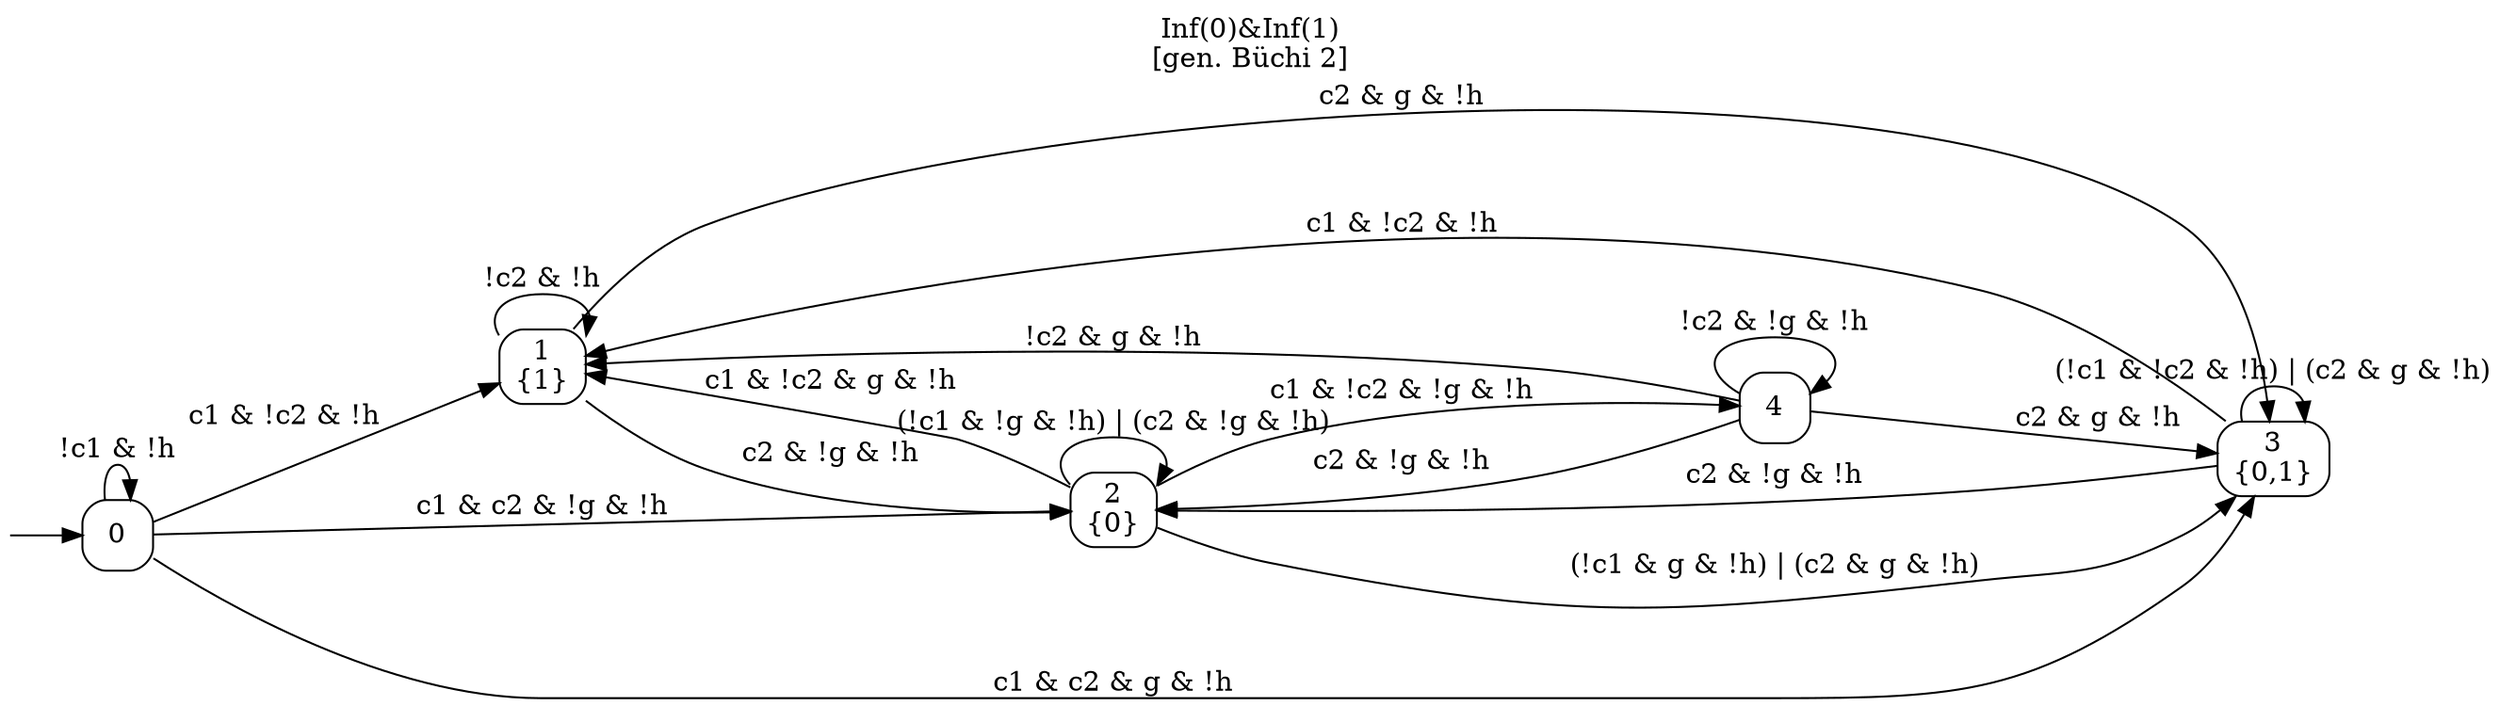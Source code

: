 digraph "" {
  rankdir=LR
  label="Inf(0)&Inf(1)\n[gen. Büchi 2]"
  labelloc="t"
  node [shape="box",style="rounded",width="0.5"]
  I [label="", style=invis, width=0]
  I -> 0
  0 [label="0"]
  0 -> 0 [label="!c1 & !h"]
  0 -> 1 [label="c1 & !c2 & !h"]
  0 -> 2 [label="c1 & c2 & !g & !h"]
  0 -> 3 [label="c1 & c2 & g & !h"]
  1 [label="1\n{1}"]
  1 -> 1 [label="!c2 & !h"]
  1 -> 2 [label="c2 & !g & !h"]
  1 -> 3 [label="c2 & g & !h"]
  2 [label="2\n{0}"]
  2 -> 1 [label="c1 & !c2 & g & !h"]
  2 -> 2 [label="(!c1 & !g & !h) | (c2 & !g & !h)"]
  2 -> 3 [label="(!c1 & g & !h) | (c2 & g & !h)"]
  2 -> 4 [label="c1 & !c2 & !g & !h"]
  3 [label="3\n{0,1}"]
  3 -> 1 [label="c1 & !c2 & !h"]
  3 -> 2 [label="c2 & !g & !h"]
  3 -> 3 [label="(!c1 & !c2 & !h) | (c2 & g & !h)"]
  4 [label="4"]
  4 -> 1 [label="!c2 & g & !h"]
  4 -> 2 [label="c2 & !g & !h"]
  4 -> 3 [label="c2 & g & !h"]
  4 -> 4 [label="!c2 & !g & !h"]
}
